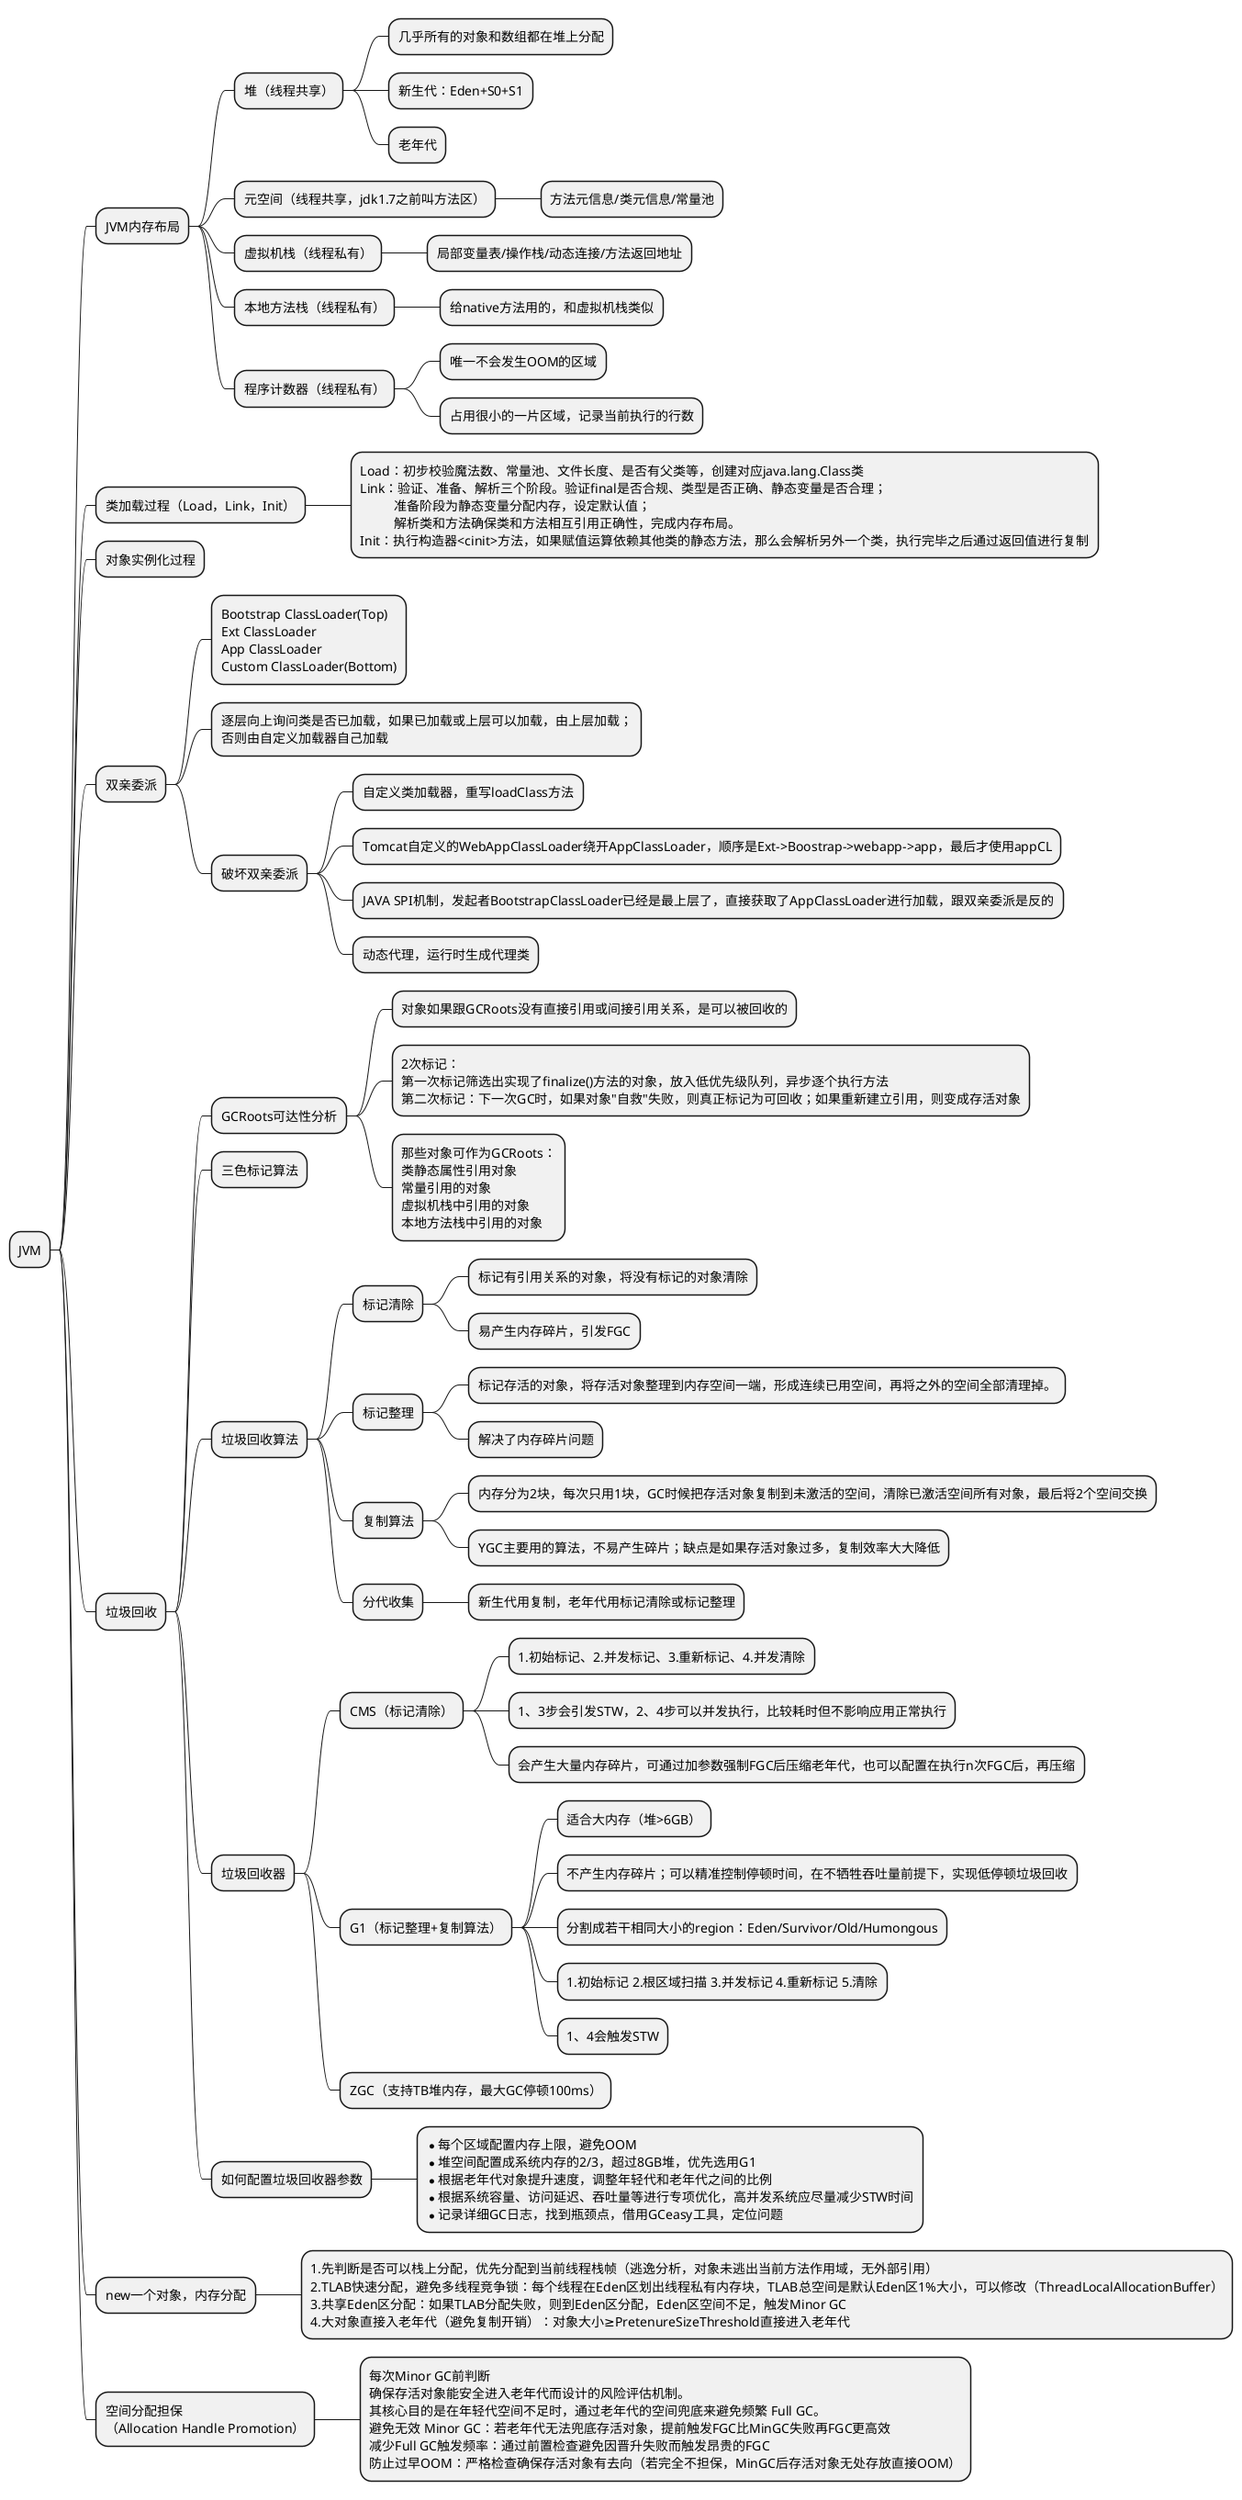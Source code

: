 @startmindmap
'https://plantuml.com/mindmap-diagram

* JVM
** JVM内存布局
*** 堆（线程共享）
**** 几乎所有的对象和数组都在堆上分配
**** 新生代：Eden+S0+S1
**** 老年代
*** 元空间（线程共享，jdk1.7之前叫方法区）
**** 方法元信息/类元信息/常量池
*** 虚拟机栈（线程私有）
**** 局部变量表/操作栈/动态连接/方法返回地址
*** 本地方法栈（线程私有）
**** 给native方法用的，和虚拟机栈类似
*** 程序计数器（线程私有）
**** 唯一不会发生OOM的区域
**** 占用很小的一片区域，记录当前执行的行数




** 类加载过程（Load，Link，Init）
***:Load：初步校验魔法数、常量池、文件长度、是否有父类等，创建对应java.lang.Class类
Link：验证、准备、解析三个阶段。验证final是否合规、类型是否正确、静态变量是否合理；
          准备阶段为静态变量分配内存，设定默认值；
          解析类和方法确保类和方法相互引用正确性，完成内存布局。
Init：执行构造器<cinit>方法，如果赋值运算依赖其他类的静态方法，那么会解析另外一个类，执行完毕之后通过返回值进行复制;

** 对象实例化过程

** 双亲委派
***:Bootstrap ClassLoader(Top)
Ext ClassLoader
App ClassLoader
Custom ClassLoader(Bottom);
***:逐层向上询问类是否已加载，如果已加载或上层可以加载，由上层加载；
否则由自定义加载器自己加载;
*** 破坏双亲委派
**** 自定义类加载器，重写loadClass方法
**** Tomcat自定义的WebAppClassLoader绕开AppClassLoader，顺序是Ext->Boostrap->webapp->app，最后才使用appCL
**** JAVA SPI机制，发起者BootstrapClassLoader已经是最上层了，直接获取了AppClassLoader进行加载，跟双亲委派是反的
**** 动态代理，运行时生成代理类



** 垃圾回收
*** GCRoots可达性分析
**** 对象如果跟GCRoots没有直接引用或间接引用关系，是可以被回收的
****:2次标记：
第一次标记筛选出实现了finalize()方法的对象，放入低优先级队列，异步逐个执行方法
第二次标记：下一次GC时，如果对象"自救"失败，则真正标记为可回收；如果重新建立引用，则变成存活对象;
****:那些对象可作为GCRoots：
类静态属性引用对象
常量引用的对象
虚拟机栈中引用的对象
本地方法栈中引用的对象;
*** 三色标记算法
*** 垃圾回收算法
**** 标记清除
***** 标记有引用关系的对象，将没有标记的对象清除
***** 易产生内存碎片，引发FGC
**** 标记整理
***** 标记存活的对象，将存活对象整理到内存空间一端，形成连续已用空间，再将之外的空间全部清理掉。
***** 解决了内存碎片问题
**** 复制算法
***** 内存分为2块，每次只用1块，GC时候把存活对象复制到未激活的空间，清除已激活空间所有对象，最后将2个空间交换
***** YGC主要用的算法，不易产生碎片；缺点是如果存活对象过多，复制效率大大降低
**** 分代收集
***** 新生代用复制，老年代用标记清除或标记整理

*** 垃圾回收器
**** CMS（标记清除）
***** 1.初始标记、2.并发标记、3.重新标记、4.并发清除
***** 1、3步会引发STW，2、4步可以并发执行，比较耗时但不影响应用正常执行
***** 会产生大量内存碎片，可通过加参数强制FGC后压缩老年代，也可以配置在执行n次FGC后，再压缩
**** G1（标记整理+复制算法）
***** 适合大内存（堆>6GB）
***** 不产生内存碎片；可以精准控制停顿时间，在不牺牲吞吐量前提下，实现低停顿垃圾回收
***** 分割成若干相同大小的region：Eden/Survivor/Old/Humongous
***** 1.初始标记 2.根区域扫描 3.并发标记 4.重新标记 5.清除
***** 1、4会触发STW
**** ZGC（支持TB堆内存，最大GC停顿100ms）

*** 如何配置垃圾回收器参数
****:*每个区域配置内存上限，避免OOM
* 堆空间配置成系统内存的2/3，超过8GB堆，优先选用G1
* 根据老年代对象提升速度，调整年轻代和老年代之间的比例
* 根据系统容量、访问延迟、吞吐量等进行专项优化，高并发系统应尽量减少STW时间
* 记录详细GC日志，找到瓶颈点，借用GCeasy工具，定位问题;





** new一个对象，内存分配
***:1.先判断是否可以栈上分配，优先分配到当前线程栈帧（逃逸分析，对象未逃出当前方法作用域，无外部引用）
2.TLAB快速分配，避免多线程竞争锁：每个线程在Eden区划出线程私有内存块，TLAB总空间是默认Eden区1%大小，可以修改（ThreadLocalAllocationBuffer）
3.共享Eden区分配：如果TLAB分配失败，则到Eden区分配，Eden区空间不足，触发Minor GC
4.大对象直接入老年代（避免复制开销）：对象大小≥PretenureSizeThreshold直接进入老年代;

** 空间分配担保\n（Allocation Handle Promotion）
***:每次Minor GC前判断
确保存活对象能安全进入老年代而设计的风险评估机制。
其核心目的是在年轻代空间不足时，通过老年代的空间兜底来避免频繁 Full GC。
避免无效 Minor GC：若老年代无法兜底存活对象，提前触发FGC比MinGC失败再FGC更高效
减少Full GC触发频率：通过前置检查避免因晋升失败而触发昂贵的FGC
防止过早OOM：严格检查确保存活对象有去向（若完全不担保，MinGC后存活对象无处存放直接OOM）;
@endmindmap

